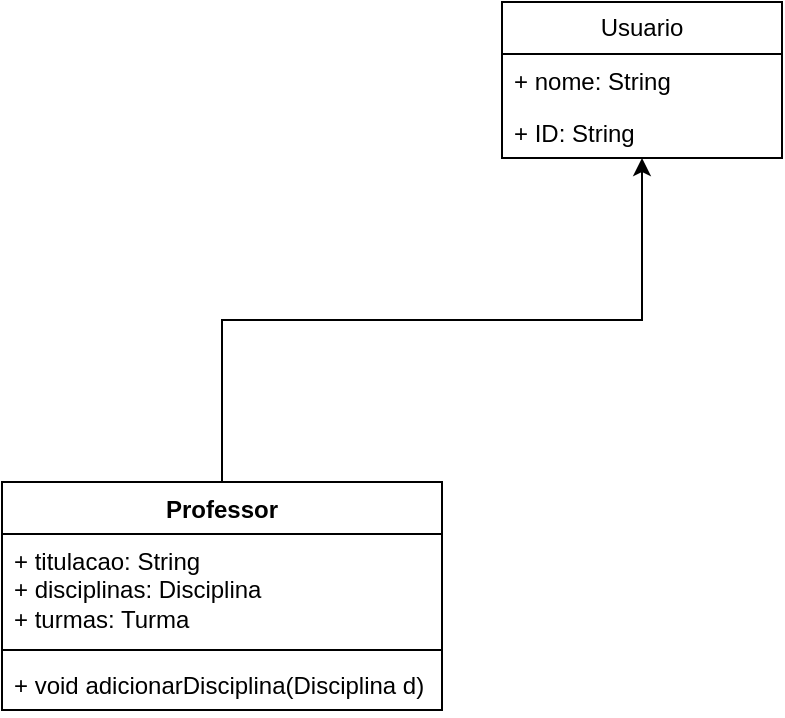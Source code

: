 <mxfile version="24.7.8">
  <diagram name="Page-1" id="ZGhEBNhKu5csJT_1Xdkg">
    <mxGraphModel dx="880" dy="478" grid="1" gridSize="10" guides="1" tooltips="1" connect="1" arrows="1" fold="1" page="1" pageScale="1" pageWidth="850" pageHeight="1100" math="0" shadow="0">
      <root>
        <mxCell id="0" />
        <mxCell id="1" parent="0" />
        <mxCell id="004JyHi7szteqsyII5Ky-5" style="edgeStyle=orthogonalEdgeStyle;rounded=0;orthogonalLoop=1;jettySize=auto;html=1;exitX=0.5;exitY=0;exitDx=0;exitDy=0;entryX=0.5;entryY=1;entryDx=0;entryDy=0;" edge="1" parent="1" source="004JyHi7szteqsyII5Ky-1" target="004JyHi7szteqsyII5Ky-6">
          <mxGeometry relative="1" as="geometry">
            <mxPoint x="480" y="130" as="targetPoint" />
          </mxGeometry>
        </mxCell>
        <mxCell id="004JyHi7szteqsyII5Ky-1" value="Professor" style="swimlane;fontStyle=1;align=center;verticalAlign=top;childLayout=stackLayout;horizontal=1;startSize=26;horizontalStack=0;resizeParent=1;resizeParentMax=0;resizeLast=0;collapsible=1;marginBottom=0;whiteSpace=wrap;html=1;" vertex="1" parent="1">
          <mxGeometry x="170" y="250" width="220" height="114" as="geometry" />
        </mxCell>
        <mxCell id="004JyHi7szteqsyII5Ky-2" value="&lt;div&gt;+ titulacao: String&lt;/div&gt;&lt;div&gt;+ disciplinas: Disciplina&lt;br&gt;&lt;/div&gt;&lt;div&gt;+ turmas: Turma&lt;br&gt;&lt;/div&gt;" style="text;strokeColor=none;fillColor=none;align=left;verticalAlign=top;spacingLeft=4;spacingRight=4;overflow=hidden;rotatable=0;points=[[0,0.5],[1,0.5]];portConstraint=eastwest;whiteSpace=wrap;html=1;" vertex="1" parent="004JyHi7szteqsyII5Ky-1">
          <mxGeometry y="26" width="220" height="54" as="geometry" />
        </mxCell>
        <mxCell id="004JyHi7szteqsyII5Ky-3" value="" style="line;strokeWidth=1;fillColor=none;align=left;verticalAlign=middle;spacingTop=-1;spacingLeft=3;spacingRight=3;rotatable=0;labelPosition=right;points=[];portConstraint=eastwest;strokeColor=inherit;" vertex="1" parent="004JyHi7szteqsyII5Ky-1">
          <mxGeometry y="80" width="220" height="8" as="geometry" />
        </mxCell>
        <mxCell id="004JyHi7szteqsyII5Ky-4" value="+ void adicionarDisciplina(Disciplina d)" style="text;strokeColor=none;fillColor=none;align=left;verticalAlign=top;spacingLeft=4;spacingRight=4;overflow=hidden;rotatable=0;points=[[0,0.5],[1,0.5]];portConstraint=eastwest;whiteSpace=wrap;html=1;" vertex="1" parent="004JyHi7szteqsyII5Ky-1">
          <mxGeometry y="88" width="220" height="26" as="geometry" />
        </mxCell>
        <mxCell id="004JyHi7szteqsyII5Ky-6" value="Usuario" style="swimlane;fontStyle=0;childLayout=stackLayout;horizontal=1;startSize=26;fillColor=none;horizontalStack=0;resizeParent=1;resizeParentMax=0;resizeLast=0;collapsible=1;marginBottom=0;whiteSpace=wrap;html=1;" vertex="1" parent="1">
          <mxGeometry x="420" y="10" width="140" height="78" as="geometry" />
        </mxCell>
        <mxCell id="004JyHi7szteqsyII5Ky-7" value="+ nome: String" style="text;strokeColor=none;fillColor=none;align=left;verticalAlign=top;spacingLeft=4;spacingRight=4;overflow=hidden;rotatable=0;points=[[0,0.5],[1,0.5]];portConstraint=eastwest;whiteSpace=wrap;html=1;" vertex="1" parent="004JyHi7szteqsyII5Ky-6">
          <mxGeometry y="26" width="140" height="26" as="geometry" />
        </mxCell>
        <mxCell id="004JyHi7szteqsyII5Ky-8" value="+ ID: String" style="text;strokeColor=none;fillColor=none;align=left;verticalAlign=top;spacingLeft=4;spacingRight=4;overflow=hidden;rotatable=0;points=[[0,0.5],[1,0.5]];portConstraint=eastwest;whiteSpace=wrap;html=1;" vertex="1" parent="004JyHi7szteqsyII5Ky-6">
          <mxGeometry y="52" width="140" height="26" as="geometry" />
        </mxCell>
      </root>
    </mxGraphModel>
  </diagram>
</mxfile>

